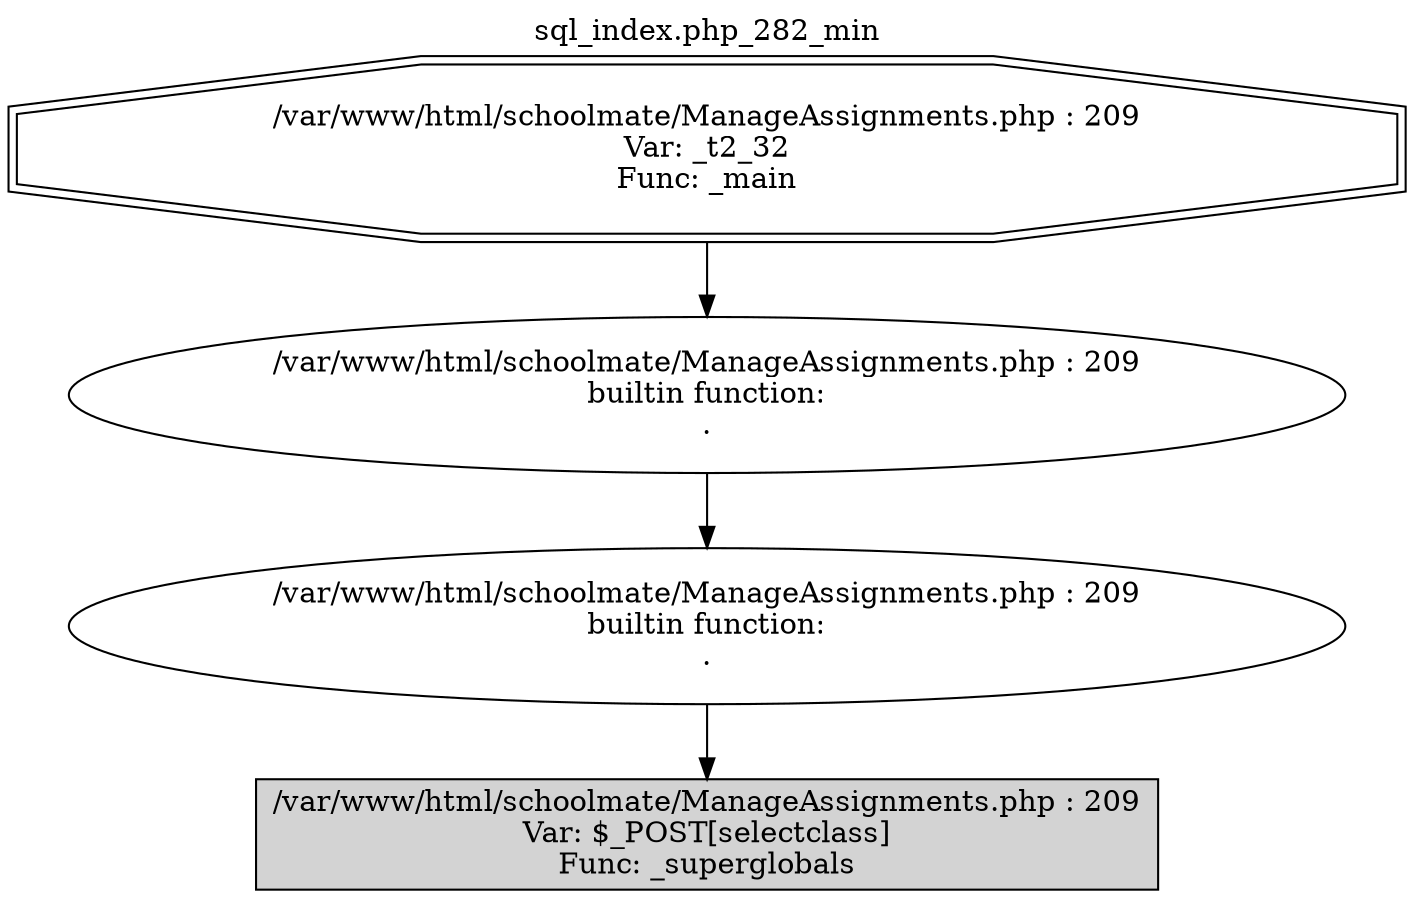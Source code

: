 digraph cfg {
  label="sql_index.php_282_min";
  labelloc=t;
  n1 [shape=doubleoctagon, label="/var/www/html/schoolmate/ManageAssignments.php : 209\nVar: _t2_32\nFunc: _main\n"];
  n2 [shape=ellipse, label="/var/www/html/schoolmate/ManageAssignments.php : 209\nbuiltin function:\n.\n"];
  n3 [shape=ellipse, label="/var/www/html/schoolmate/ManageAssignments.php : 209\nbuiltin function:\n.\n"];
  n4 [shape=box, label="/var/www/html/schoolmate/ManageAssignments.php : 209\nVar: $_POST[selectclass]\nFunc: _superglobals\n",style=filled];
  n1 -> n2;
  n2 -> n3;
  n3 -> n4;
}
